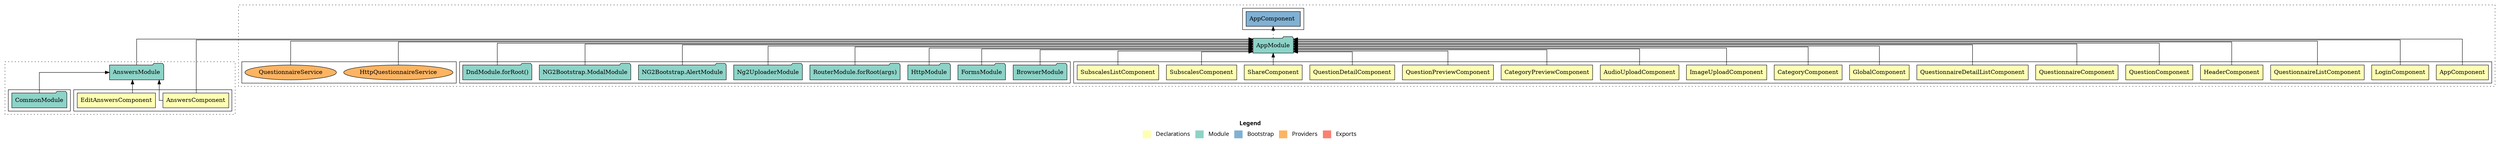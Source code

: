 digraph dependencies { node [shape="rect", style="filled", colorscheme=set312]; ranksep=0.4; compound=false; remincross=true; splines=true; splines=ortho; rankdir=LR; rankdir=TB; rankdir=BT; label=<<table BORDER="0"> <tr> <td colspan="5" align="center"><b>Legend</b></td> </tr> <tr> <td> <table BORDER="0"> <tr> <td bgcolor="#ffffb3" width="20"></td> <td>  Declarations</td> </tr> </table> </td> <td> <table BORDER="0"> <tr> <td bgcolor="#8dd3c7" width="20"></td> <td>  Module</td> </tr> </table> </td> <td> <table BORDER="0"> <tr> <td bgcolor="#80b1d3" width="20"></td> <td>  Bootstrap</td> </tr> </table> </td> <td> <table BORDER="0"> <tr> <td bgcolor="#fdb462" width="20"></td> <td>  Providers</td> </tr> </table> </td> <td> <table BORDER="0"> <tr> <td bgcolor="#fb8072" width="20"></td> <td>  Exports</td> </tr> </table> </td> </tr></table>>; ratio=compress; fontname="sans-serif";  subgraph "cluster_AnswersModule" { label=""; style="dotted";node [shape="folder", fillcolor=1]; subgraph cluster_AnswersModule_declarations { style="solid";node [style="filled", shape="rect"]; node [fillcolor=2]; "AnswersComponent"; node [fillcolor=2]; "EditAnswersComponent"; }  "AnswersComponent" -> "AnswersModule" [style="solid", lhead="cluster_AnswersModule" ltail="cluster_AnswersModule_declarations"]; subgraph "cluster_AnswersModule_AnswersComponent_providers" { style="solid";  }  "EditAnswersComponent" -> "AnswersModule" [style="solid", lhead="cluster_AnswersModule" ltail="cluster_AnswersModule_declarations"]; subgraph "cluster_AnswersModule_EditAnswersComponent_providers" { style="solid";  }    subgraph cluster_AnswersModule_imports { style="solid"; node [style="filled", fillcolor=1, shape="rect"];    "CommonModule" [label="CommonModule", shape="folder"];   }    "CommonModule" -> "AnswersModule" [lhead="cluster_AnswersModule", ltail="cluster_AnswersModule_imports"];     subgraph cluster_AnswersModule_exports { style="solid";node [style="filled", fillcolor=4, shape="rect"];}    subgraph cluster_AnswersModule_bootstrap { style="solid"; node [style="filled", fillcolor=5, shape="rect"];  }    subgraph cluster_AnswersModule_providers { style="solid"; node [style="filled", fillcolor=6, shape="rect"];   }     }  subgraph "cluster_AppModule" { label=""; style="dotted";node [shape="folder", fillcolor=1]; subgraph cluster_AppModule_declarations { style="solid";node [style="filled", shape="rect"]; node [fillcolor=2]; "AppComponent"; node [fillcolor=2]; "LoginComponent"; node [fillcolor=2]; "QuestionnaireListComponent"; node [fillcolor=2]; "HeaderComponent"; node [fillcolor=2]; "QuestionComponent"; node [fillcolor=2]; "QuestionnaireComponent"; node [fillcolor=2]; "QuestionnaireDetailListComponent"; node [fillcolor=2]; "GlobalComponent"; node [fillcolor=2]; "CategoryComponent"; node [fillcolor=2]; "ImageUploadComponent"; node [fillcolor=2]; "AudioUploadComponent"; node [fillcolor=2]; "CategoryPreviewComponent"; node [fillcolor=2]; "QuestionPreviewComponent"; node [fillcolor=2]; "QuestionDetailComponent"; node [fillcolor=2]; "ShareComponent"; node [fillcolor=2]; "SubscalesComponent"; node [fillcolor=2]; "AnswersComponent"; node [fillcolor=2]; "SubscalesListComponent"; }  "AppComponent" -> "AppModule" [style="solid", lhead="cluster_AppModule" ltail="cluster_AppModule_declarations"]; subgraph "cluster_AppModule_AppComponent_providers" { style="solid";  }  "LoginComponent" -> "AppModule" [style="solid", lhead="cluster_AppModule" ltail="cluster_AppModule_declarations"]; subgraph "cluster_AppModule_LoginComponent_providers" { style="solid";  }  "QuestionnaireListComponent" -> "AppModule" [style="solid", lhead="cluster_AppModule" ltail="cluster_AppModule_declarations"]; subgraph "cluster_AppModule_QuestionnaireListComponent_providers" { style="solid";  }  "HeaderComponent" -> "AppModule" [style="solid", lhead="cluster_AppModule" ltail="cluster_AppModule_declarations"]; subgraph "cluster_AppModule_HeaderComponent_providers" { style="solid";  }  "QuestionComponent" -> "AppModule" [style="solid", lhead="cluster_AppModule" ltail="cluster_AppModule_declarations"]; subgraph "cluster_AppModule_QuestionComponent_providers" { style="solid";  }  "QuestionnaireComponent" -> "AppModule" [style="solid", lhead="cluster_AppModule" ltail="cluster_AppModule_declarations"]; subgraph "cluster_AppModule_QuestionnaireComponent_providers" { style="solid";  }  "QuestionnaireDetailListComponent" -> "AppModule" [style="solid", lhead="cluster_AppModule" ltail="cluster_AppModule_declarations"]; subgraph "cluster_AppModule_QuestionnaireDetailListComponent_providers" { style="solid";  }  "GlobalComponent" -> "AppModule" [style="solid", lhead="cluster_AppModule" ltail="cluster_AppModule_declarations"]; subgraph "cluster_AppModule_GlobalComponent_providers" { style="solid";  }  "CategoryComponent" -> "AppModule" [style="solid", lhead="cluster_AppModule" ltail="cluster_AppModule_declarations"]; subgraph "cluster_AppModule_CategoryComponent_providers" { style="solid";  }  "ImageUploadComponent" -> "AppModule" [style="solid", lhead="cluster_AppModule" ltail="cluster_AppModule_declarations"]; subgraph "cluster_AppModule_ImageUploadComponent_providers" { style="solid";  }  "AudioUploadComponent" -> "AppModule" [style="solid", lhead="cluster_AppModule" ltail="cluster_AppModule_declarations"]; subgraph "cluster_AppModule_AudioUploadComponent_providers" { style="solid";  }  "CategoryPreviewComponent" -> "AppModule" [style="solid", lhead="cluster_AppModule" ltail="cluster_AppModule_declarations"]; subgraph "cluster_AppModule_CategoryPreviewComponent_providers" { style="solid";  }  "QuestionPreviewComponent" -> "AppModule" [style="solid", lhead="cluster_AppModule" ltail="cluster_AppModule_declarations"]; subgraph "cluster_AppModule_QuestionPreviewComponent_providers" { style="solid";  }  "QuestionDetailComponent" -> "AppModule" [style="solid", lhead="cluster_AppModule" ltail="cluster_AppModule_declarations"]; subgraph "cluster_AppModule_QuestionDetailComponent_providers" { style="solid";  }  "ShareComponent" -> "AppModule" [style="solid", lhead="cluster_AppModule" ltail="cluster_AppModule_declarations"]; subgraph "cluster_AppModule_ShareComponent_providers" { style="solid";  }  "SubscalesComponent" -> "AppModule" [style="solid", lhead="cluster_AppModule" ltail="cluster_AppModule_declarations"]; subgraph "cluster_AppModule_SubscalesComponent_providers" { style="solid";  }  "AnswersComponent" -> "AppModule" [style="solid", lhead="cluster_AppModule" ltail="cluster_AppModule_declarations"]; subgraph "cluster_AppModule_AnswersComponent_providers" { style="solid";  }  "SubscalesListComponent" -> "AppModule" [style="solid", lhead="cluster_AppModule" ltail="cluster_AppModule_declarations"]; subgraph "cluster_AppModule_SubscalesListComponent_providers" { style="solid";  }    subgraph cluster_AppModule_imports { style="solid"; node [style="filled", fillcolor=1, shape="rect"];    "BrowserModule" [label="BrowserModule", shape="folder"];    "FormsModule" [label="FormsModule", shape="folder"];    "HttpModule" [label="HttpModule", shape="folder"];    "RouterModule.forRoot(args)" [label="RouterModule.forRoot(args)", shape="folder"];    "Ng2UploaderModule" [label="Ng2UploaderModule", shape="folder"];    "NG2Bootstrap.AlertModule" [label="NG2Bootstrap.AlertModule", shape="folder"];    "NG2Bootstrap.ModalModule" [label="NG2Bootstrap.ModalModule", shape="folder"];    "DndModule.forRoot()" [label="DndModule.forRoot()", shape="folder"];    "AnswersModule" [label="AnswersModule", shape="folder"];   }    "BrowserModule" -> "AppModule" [lhead="cluster_AppModule", ltail="cluster_AppModule_imports"];    "FormsModule" -> "AppModule" [lhead="cluster_AppModule", ltail="cluster_AppModule_imports"];    "HttpModule" -> "AppModule" [lhead="cluster_AppModule", ltail="cluster_AppModule_imports"];    "RouterModule.forRoot(args)" -> "AppModule" [lhead="cluster_AppModule", ltail="cluster_AppModule_imports"];    "Ng2UploaderModule" -> "AppModule" [lhead="cluster_AppModule", ltail="cluster_AppModule_imports"];    "NG2Bootstrap.AlertModule" -> "AppModule" [lhead="cluster_AppModule", ltail="cluster_AppModule_imports"];    "NG2Bootstrap.ModalModule" -> "AppModule" [lhead="cluster_AppModule", ltail="cluster_AppModule_imports"];    "DndModule.forRoot()" -> "AppModule" [lhead="cluster_AppModule", ltail="cluster_AppModule_imports"];    "AnswersModule" -> "AppModule" [lhead="cluster_AppModule", ltail="cluster_AppModule_imports"];     subgraph cluster_AppModule_exports { style="solid";node [style="filled", fillcolor=4, shape="rect"];}    subgraph cluster_AppModule_bootstrap { style="solid"; node [style="filled", fillcolor=5, shape="rect"];  "AppComponent " [label="AppComponent ", shape="rect"]  }  "AppModule" -> "AppComponent " [style="dotted", lhead="cluster_AppModule_bootstrap" ltail="cluster_AppModule"];    subgraph cluster_AppModule_providers { style="solid"; node [style="filled", fillcolor=6, shape="rect"];    "HttpQuestionnaireService" [label="HttpQuestionnaireService", shape="oval"];    "QuestionnaireService" [label="QuestionnaireService", shape="oval"];   }    "HttpQuestionnaireService" -> "AppModule" [lhead="cluster_AppModule", ltail="cluster_AppModule_providers"];    "QuestionnaireService" -> "AppModule" [lhead="cluster_AppModule", ltail="cluster_AppModule_providers"];     }  }